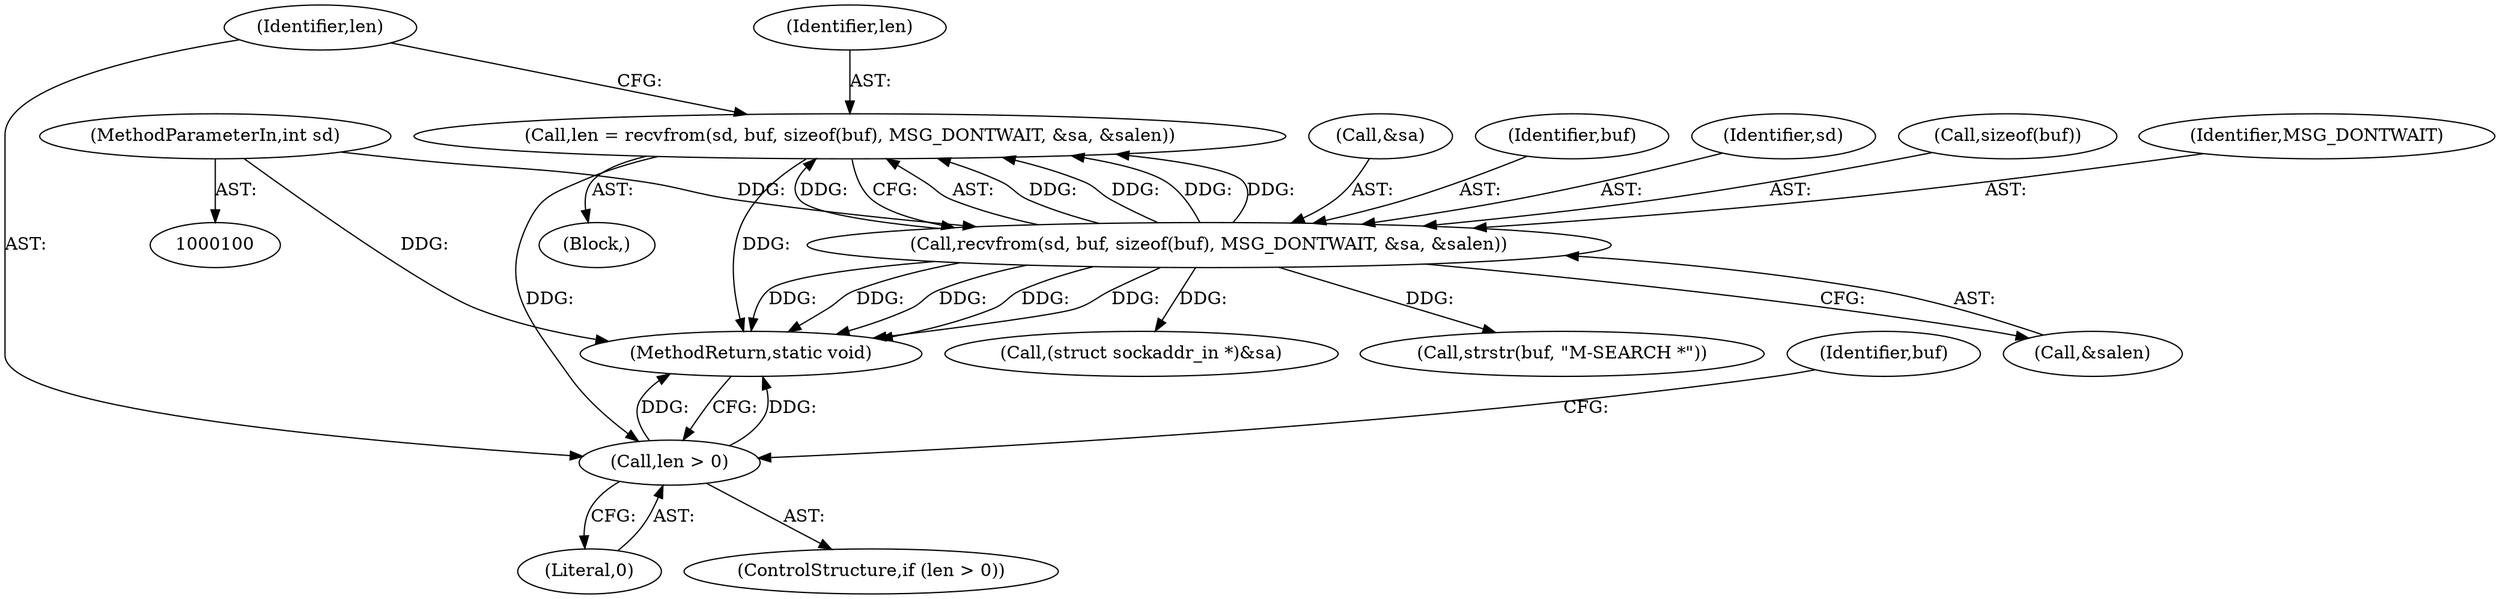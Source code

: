 digraph "1_ssdp-responder_ce04b1f29a137198182f60bbb628d5ceb8171765@API" {
"1000112" [label="(Call,len = recvfrom(sd, buf, sizeof(buf), MSG_DONTWAIT, &sa, &salen))"];
"1000114" [label="(Call,recvfrom(sd, buf, sizeof(buf), MSG_DONTWAIT, &sa, &salen))"];
"1000101" [label="(MethodParameterIn,int sd)"];
"1000125" [label="(Call,len > 0)"];
"1000102" [label="(Block,)"];
"1000153" [label="(Call,(struct sockaddr_in *)&sa)"];
"1000142" [label="(Call,strstr(buf, \"M-SEARCH *\"))"];
"1000126" [label="(Identifier,len)"];
"1000117" [label="(Call,sizeof(buf))"];
"1000127" [label="(Literal,0)"];
"1000112" [label="(Call,len = recvfrom(sd, buf, sizeof(buf), MSG_DONTWAIT, &sa, &salen))"];
"1000131" [label="(Identifier,buf)"];
"1000113" [label="(Identifier,len)"];
"1000125" [label="(Call,len > 0)"];
"1000119" [label="(Identifier,MSG_DONTWAIT)"];
"1000120" [label="(Call,&sa)"];
"1000101" [label="(MethodParameterIn,int sd)"];
"1000124" [label="(ControlStructure,if (len > 0))"];
"1000273" [label="(MethodReturn,static void)"];
"1000116" [label="(Identifier,buf)"];
"1000114" [label="(Call,recvfrom(sd, buf, sizeof(buf), MSG_DONTWAIT, &sa, &salen))"];
"1000122" [label="(Call,&salen)"];
"1000115" [label="(Identifier,sd)"];
"1000112" -> "1000102"  [label="AST: "];
"1000112" -> "1000114"  [label="CFG: "];
"1000113" -> "1000112"  [label="AST: "];
"1000114" -> "1000112"  [label="AST: "];
"1000126" -> "1000112"  [label="CFG: "];
"1000112" -> "1000273"  [label="DDG: "];
"1000114" -> "1000112"  [label="DDG: "];
"1000114" -> "1000112"  [label="DDG: "];
"1000114" -> "1000112"  [label="DDG: "];
"1000114" -> "1000112"  [label="DDG: "];
"1000114" -> "1000112"  [label="DDG: "];
"1000112" -> "1000125"  [label="DDG: "];
"1000114" -> "1000122"  [label="CFG: "];
"1000115" -> "1000114"  [label="AST: "];
"1000116" -> "1000114"  [label="AST: "];
"1000117" -> "1000114"  [label="AST: "];
"1000119" -> "1000114"  [label="AST: "];
"1000120" -> "1000114"  [label="AST: "];
"1000122" -> "1000114"  [label="AST: "];
"1000114" -> "1000273"  [label="DDG: "];
"1000114" -> "1000273"  [label="DDG: "];
"1000114" -> "1000273"  [label="DDG: "];
"1000114" -> "1000273"  [label="DDG: "];
"1000114" -> "1000273"  [label="DDG: "];
"1000101" -> "1000114"  [label="DDG: "];
"1000114" -> "1000142"  [label="DDG: "];
"1000114" -> "1000153"  [label="DDG: "];
"1000101" -> "1000100"  [label="AST: "];
"1000101" -> "1000273"  [label="DDG: "];
"1000125" -> "1000124"  [label="AST: "];
"1000125" -> "1000127"  [label="CFG: "];
"1000126" -> "1000125"  [label="AST: "];
"1000127" -> "1000125"  [label="AST: "];
"1000131" -> "1000125"  [label="CFG: "];
"1000273" -> "1000125"  [label="CFG: "];
"1000125" -> "1000273"  [label="DDG: "];
"1000125" -> "1000273"  [label="DDG: "];
}
